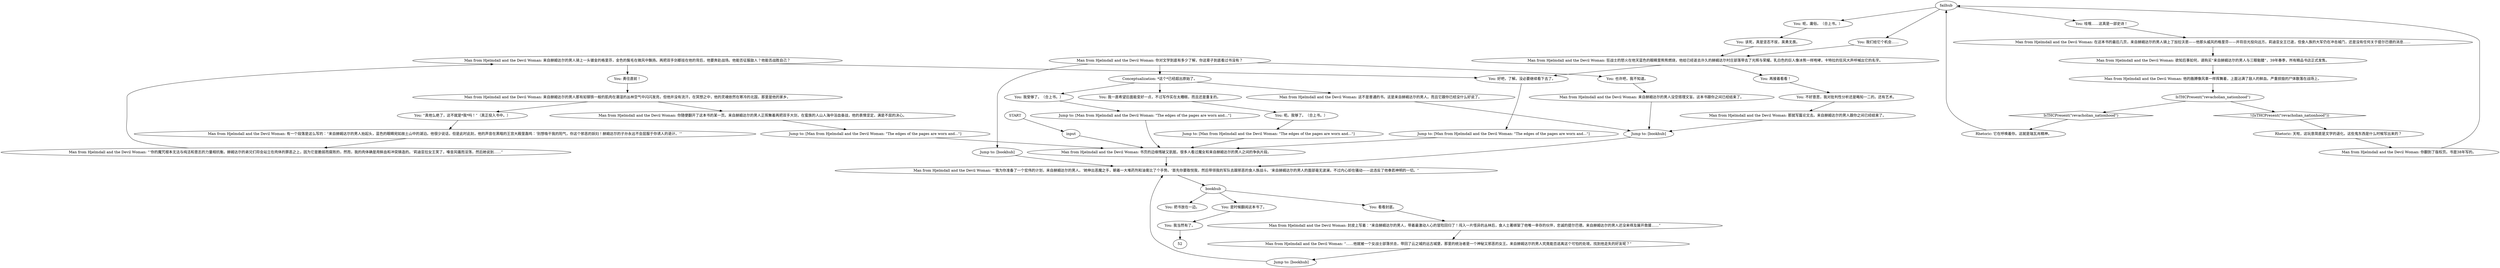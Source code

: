 # INVENTORY / HJELMWOMAN
# Man from Hjelmdall and the Devil Woman.
# ==================================================
digraph G {
	  0 [label="START"];
	  1 [label="input"];
	  2 [label="You: 好吧，了解。没必要继续看下去了。"];
	  3 [label="You: 呃，庸俗。（合上书。）"];
	  4 [label="You: 看看封底。"];
	  5 [label="Man from Hjelmdall and the Devil Woman: “……他就被一个女战士部落伏击，带回了云之城的远古城堡，那里的统治者是一个神秘又邪恶的女王。来自赫姆达尔的男人究竟能否逃离这个可怕的处境，找到他走失的好友呢？”"];
	  6 [label="Rhetoric: 它在呼唤着你。这就是瑞瓦肖精神。"];
	  7 [label="Man from Hjelmdall and the Devil Woman: 那就写篇论文去。来自赫姆达尔的男人跟你之间已经结束了。"];
	  8 [label="Man from Hjelmdall and the Devil Woman: 来自赫姆达尔的男人那有如钢铁一般的肌肉在潮湿的丛林空气中闪闪发亮，但他并没有流汗。在冥想之中，他的灵魂依然在寒冷的北国，那里是他的家乡。"];
	  9 [label="You: 也许吧，我不知道。"];
	  10 [label="You: 我一直希望后面能变好一点，不过写作实在太糟糕，而且还是重复的。"];
	  11 [label="You: 我们给它个机会……"];
	  12 [label="Man from Hjelmdall and the Devil Woman: 你翻到了版权页。书是38年写的。"];
	  13 [label="Man from Hjelmdall and the Devil Woman: 封皮上写着：“来自赫姆达尔的男人，带着最激动人心的冒险回归了！闯入一片怪异的丛林后，食人土著绑架了他唯一幸存的伙伴，忠诚的提尔巴德。来自赫姆达尔的男人还没来得及展开救援……”"];
	  14 [label="Man from Hjelmdall and the Devil Woman: “‘你的魔咒根本无法与纯洁和意志的力量相抗衡。赫姆达尔的弟兄们将会站立在肉体的罪恶之上，因为它是脆弱而腐败的，然而，我的肉体确是用鲜血和冲突铸造的。’莉迪亚拉女王笑了，嗓音风骚而淫荡，然后她说到……”"];
	  15 [label="You: “真他么绝了，这不就是*我*吗！”（真正投入书中。）"];
	  16 [label="Man from Hjelmdall and the Devil Woman: 书页的边缘残破又肮脏。很多人看过魔女和来自赫姆达尔的男人之间的争执片段。"];
	  17 [label="Man from Hjelmdall and the Devil Woman: 狂战士的怒火在他天蓝色的眼睛里熊熊燃烧，他给已经逝去许久的赫姆达尔村庄部落带去了光辉与荣耀。乳白色的巨人像冰熊一样咆哮，卡特拉的狂风大声呼喊出它的名字。"];
	  18 [label="Man from Hjelmdall and the Devil Woman: 有一个段落是这么写的：“来自赫姆达尔的男人抬起头，蓝色的眼睛宛如故土山中的湖泊。他很少说话，但是此时此刻，他的声音在黑暗的王宫大殿里轰鸣：‘别想吸干我的阳气，你这个邪恶的妖妇！赫姆达尔的子孙永远不会屈服于你诱人的诡计。’”"];
	  19 [label="You: 再接着看看！"];
	  20 [label="You: 我受够了。（合上书。）"];
	  21 [label="Man from Hjelmdall and the Devil Woman: 在这本书的最后几页，来自赫姆达尔的男人骑上了加拉沃恩——他那头威风的格里芬——并将目光投向远方。莉迪亚女王已逝，但食人族的大军仍在冲击城门，还是没有任何关于提尔巴德的消息……"];
	  22 [label="You: 是时候翻阅这本书了。"];
	  23 [label="Jump to: [Man from Hjelmdall and the Devil Woman: \"The edges of the pages are worn and...\"]"];
	  24 [label="Jump to: [Man from Hjelmdall and the Devil Woman: \"The edges of the pages are worn and...\"]"];
	  25 [label="Rhetoric: 天啦，这玩意简直是文学的退化。这些鬼东西是什么时候写出来的？"];
	  26 [label="Man from Hjelmdall and the Devil Woman: 欲知后事如何，请购买“来自赫姆达尔的男人与三眼骷髅”，39年春季，所有精品书店正式发售。"];
	  27 [label="IsTHCPresent(\"revacholian_nationhood\")"];
	  28 [label="IsTHCPresent(\"revacholian_nationhood\")", shape=diamond];
	  29 [label="!(IsTHCPresent(\"revacholian_nationhood\"))", shape=diamond];
	  30 [label="failhub"];
	  31 [label="Jump to: [Man from Hjelmdall and the Devil Woman: \"The edges of the pages are worn and...\"]"];
	  32 [label="Man from Hjelmdall and the Devil Woman: 来自赫姆达尔的男人没空搭理文盲。这本书跟你之间已经结束了。"];
	  33 [label="You: 把书放在一边。"];
	  34 [label="Jump to: [bookhub]"];
	  35 [label="You: 勇往直前！"];
	  36 [label="Jump to: [bookhub]"];
	  37 [label="Man from Hjelmdall and the Devil Woman: 你对文学到底有多少了解，你这辈子到底看过书没有？"];
	  38 [label="You: 呃。我够了。（合上书。）"];
	  39 [label="Man from Hjelmdall and the Devil Woman: 你随便翻开了这本书的某一页。来自赫姆达尔的男人正挥舞着两把双手大剑，在蛮族的人山人海中浴血奋战，他的表情坚定，满是不屈的决心。"];
	  40 [label="You: 我当然有了。"];
	  41 [label="Conceptualization: *这个*已经超出原始了。"];
	  42 [label="bookhub"];
	  43 [label="Man from Hjelmdall and the Devil Woman: “‘我为你准备了一个宏伟的计划，来自赫姆达尔的男人。’她伸出恶魔之手，朝着一大堆药剂和油膏比了个手势。‘首先你要取悦我，然后带领我的军队去跟邪恶的食人族战斗。’来自赫姆达尔的男人的面部毫无波澜，不过内心却在骚动——这违反了他奉若神明的一切。”"];
	  44 [label="Man from Hjelmdall and the Devil Woman: 来自赫姆达尔的男人骑上一头镀金的格里芬，金色的鬓毛在微风中飘扬。两把双手剑都挂在他的背后，他要奔赴战场。他能否征服敌人？他能否战胜自己？"];
	  45 [label="You: 不好意思，我对批判性分析还是略知一二的。还有艺术。"];
	  46 [label="Jump to: [bookhub]"];
	  47 [label="Man from Hjelmdall and the Devil Woman: 他的胳膊像风車一样挥舞着，上面沾满了敌人的鲜血。严重损毁的尸体散落在战场上。"];
	  48 [label="Jump to: [Man from Hjelmdall and the Devil Woman: \"The edges of the pages are worn and...\"]"];
	  49 [label="You: 该死，真是坚忍不拔，英勇无畏。"];
	  50 [label="You: 哇哦……这真是一部史诗！"];
	  51 [label="Man from Hjelmdall and the Devil Woman: 这不是普通的书。这是来自赫姆达尔的男人。而且它跟你已经没什么好说了。"];
	  0 -> 1
	  1 -> 16
	  2 -> 23
	  3 -> 49
	  4 -> 13
	  5 -> 36
	  6 -> 30
	  7 -> 34
	  8 -> 39
	  8 -> 15
	  9 -> 32
	  10 -> 38
	  11 -> 17
	  12 -> 30
	  13 -> 5
	  14 -> 44
	  15 -> 18
	  16 -> 43
	  17 -> 2
	  17 -> 19
	  18 -> 14
	  19 -> 45
	  20 -> 31
	  21 -> 26
	  22 -> 40
	  23 -> 16
	  24 -> 16
	  25 -> 12
	  26 -> 47
	  27 -> 28
	  27 -> 29
	  28 -> 6
	  29 -> 25
	  30 -> 3
	  30 -> 50
	  30 -> 11
	  31 -> 16
	  32 -> 34
	  34 -> 43
	  35 -> 8
	  36 -> 43
	  37 -> 46
	  37 -> 41
	  37 -> 9
	  38 -> 24
	  39 -> 48
	  40 -> 52
	  41 -> 10
	  41 -> 51
	  41 -> 20
	  42 -> 33
	  42 -> 4
	  42 -> 22
	  43 -> 42
	  44 -> 2
	  44 -> 35
	  45 -> 7
	  46 -> 43
	  47 -> 27
	  48 -> 16
	  49 -> 17
	  50 -> 21
	  51 -> 34
}

